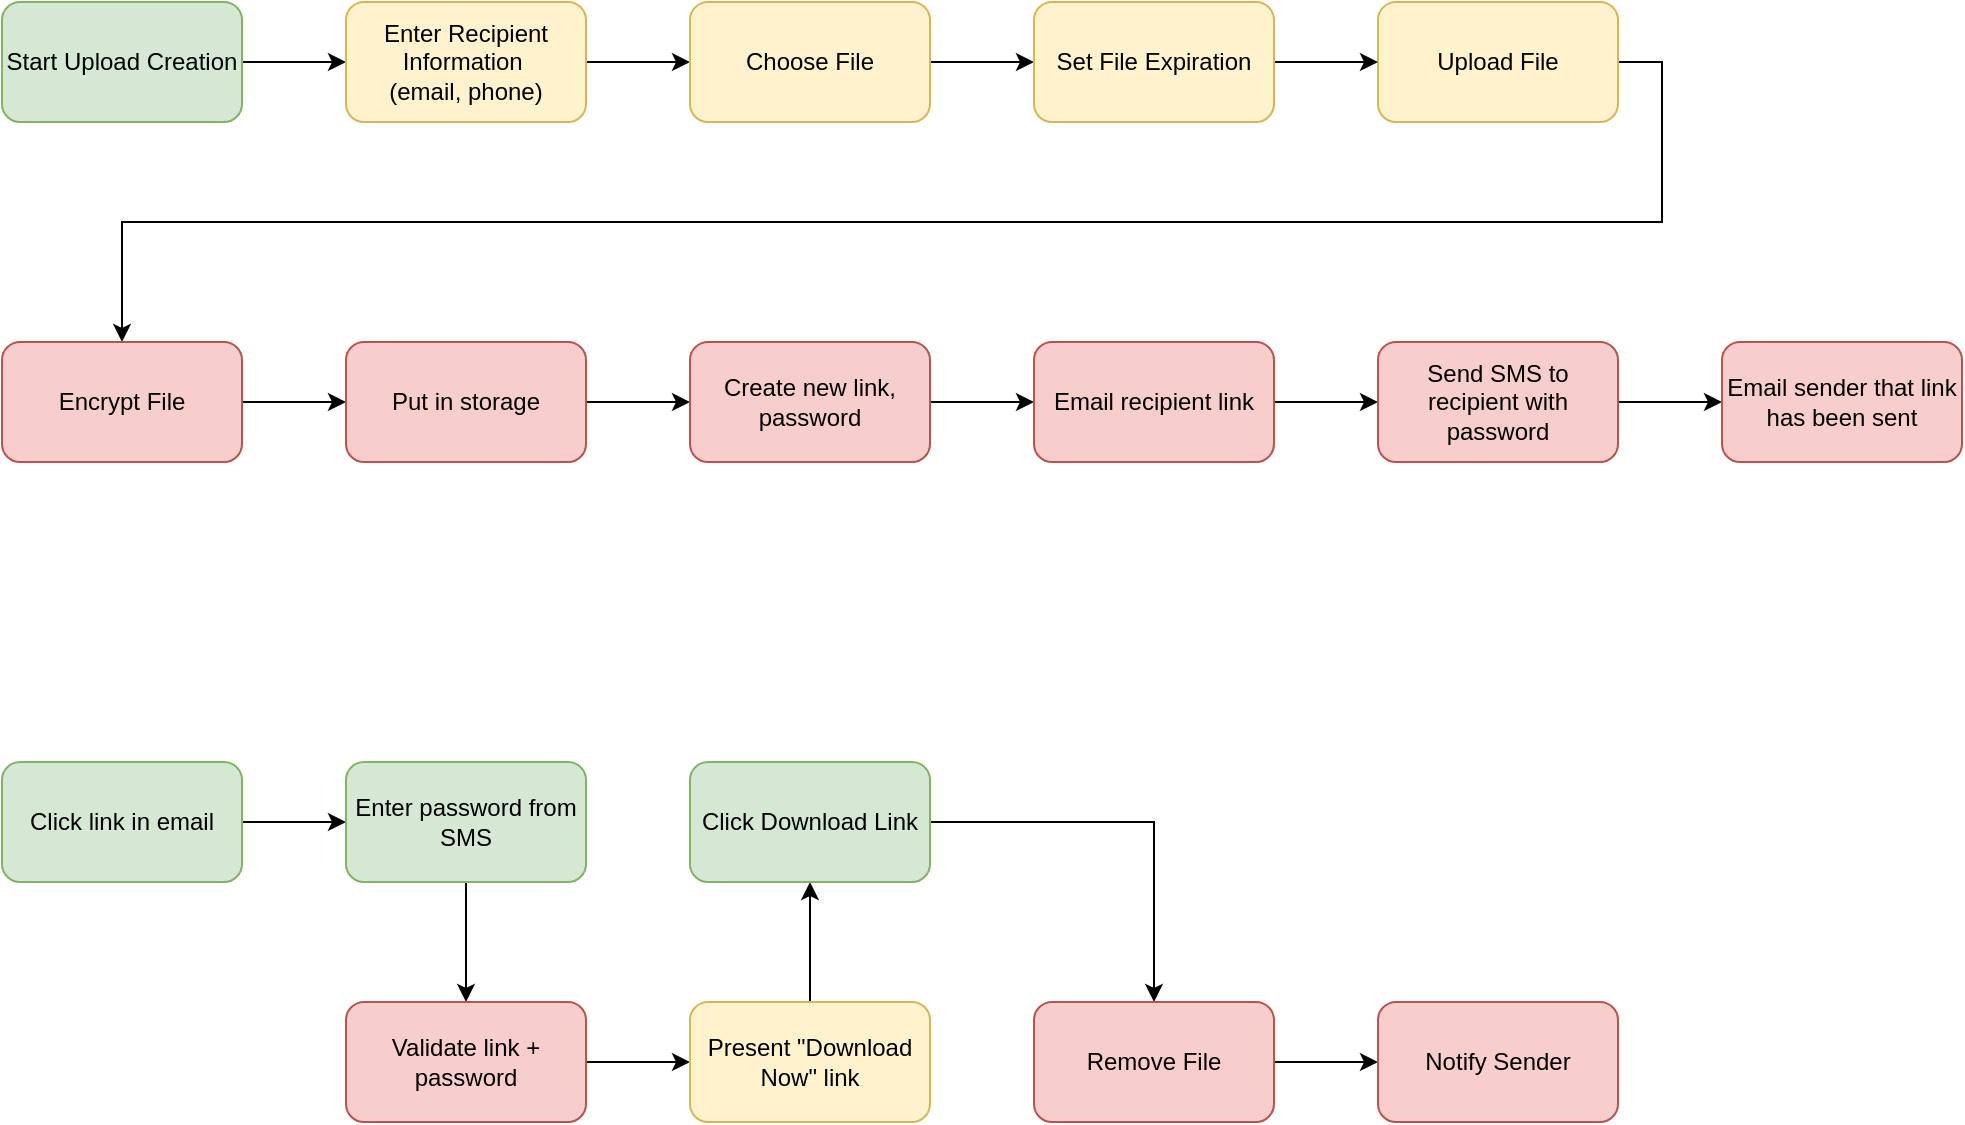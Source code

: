 <mxfile version="12.4.2" type="device" pages="3"><diagram id="y_nThLkoCOsTEe-op6NH" name="Activity"><mxGraphModel dx="1086" dy="926" grid="1" gridSize="10" guides="1" tooltips="1" connect="1" arrows="1" fold="1" page="1" pageScale="1" pageWidth="1100" pageHeight="850" math="0" shadow="0"><root><mxCell id="0"/><mxCell id="1" parent="0"/><mxCell id="t8EEBsYk_1CUy5rUVq6O-14" value="" style="edgeStyle=orthogonalEdgeStyle;rounded=0;orthogonalLoop=1;jettySize=auto;html=1;" parent="1" source="t8EEBsYk_1CUy5rUVq6O-12" target="t8EEBsYk_1CUy5rUVq6O-13" edge="1"><mxGeometry relative="1" as="geometry"/></mxCell><mxCell id="t8EEBsYk_1CUy5rUVq6O-12" value="Start Upload Creation" style="rounded=1;whiteSpace=wrap;html=1;fillColor=#d5e8d4;strokeColor=#82b366;" parent="1" vertex="1"><mxGeometry x="20" y="40" width="120" height="60" as="geometry"/></mxCell><mxCell id="t8EEBsYk_1CUy5rUVq6O-16" value="" style="edgeStyle=orthogonalEdgeStyle;rounded=0;orthogonalLoop=1;jettySize=auto;html=1;" parent="1" source="t8EEBsYk_1CUy5rUVq6O-13" target="t8EEBsYk_1CUy5rUVq6O-15" edge="1"><mxGeometry relative="1" as="geometry"/></mxCell><mxCell id="t8EEBsYk_1CUy5rUVq6O-13" value="Enter Recipient Information&amp;nbsp;&lt;br&gt;(email, phone)" style="rounded=1;whiteSpace=wrap;html=1;fillColor=#fff2cc;strokeColor=#d6b656;" parent="1" vertex="1"><mxGeometry x="192" y="40" width="120" height="60" as="geometry"/></mxCell><mxCell id="t8EEBsYk_1CUy5rUVq6O-55" style="edgeStyle=orthogonalEdgeStyle;rounded=0;orthogonalLoop=1;jettySize=auto;html=1;entryX=0;entryY=0.5;entryDx=0;entryDy=0;" parent="1" source="t8EEBsYk_1CUy5rUVq6O-15" target="t8EEBsYk_1CUy5rUVq6O-54" edge="1"><mxGeometry relative="1" as="geometry"/></mxCell><mxCell id="t8EEBsYk_1CUy5rUVq6O-15" value="Choose File" style="rounded=1;whiteSpace=wrap;html=1;fillColor=#fff2cc;strokeColor=#d6b656;" parent="1" vertex="1"><mxGeometry x="364" y="40" width="120" height="60" as="geometry"/></mxCell><mxCell id="t8EEBsYk_1CUy5rUVq6O-20" value="" style="edgeStyle=orthogonalEdgeStyle;rounded=0;orthogonalLoop=1;jettySize=auto;html=1;entryX=0.5;entryY=0;entryDx=0;entryDy=0;exitX=1;exitY=0.5;exitDx=0;exitDy=0;" parent="1" source="t8EEBsYk_1CUy5rUVq6O-17" target="t8EEBsYk_1CUy5rUVq6O-19" edge="1"><mxGeometry relative="1" as="geometry"><mxPoint x="80" y="190" as="targetPoint"/><Array as="points"><mxPoint x="850" y="70"/><mxPoint x="850" y="150"/><mxPoint x="80" y="150"/></Array></mxGeometry></mxCell><mxCell id="t8EEBsYk_1CUy5rUVq6O-17" value="Upload File" style="rounded=1;whiteSpace=wrap;html=1;fillColor=#fff2cc;strokeColor=#d6b656;" parent="1" vertex="1"><mxGeometry x="708" y="40" width="120" height="60" as="geometry"/></mxCell><mxCell id="t8EEBsYk_1CUy5rUVq6O-22" value="" style="edgeStyle=orthogonalEdgeStyle;rounded=0;orthogonalLoop=1;jettySize=auto;html=1;" parent="1" source="t8EEBsYk_1CUy5rUVq6O-19" target="t8EEBsYk_1CUy5rUVq6O-21" edge="1"><mxGeometry relative="1" as="geometry"/></mxCell><mxCell id="t8EEBsYk_1CUy5rUVq6O-19" value="Encrypt File" style="rounded=1;whiteSpace=wrap;html=1;fillColor=#f8cecc;strokeColor=#b85450;" parent="1" vertex="1"><mxGeometry x="20" y="210" width="120" height="60" as="geometry"/></mxCell><mxCell id="t8EEBsYk_1CUy5rUVq6O-24" value="" style="edgeStyle=orthogonalEdgeStyle;rounded=0;orthogonalLoop=1;jettySize=auto;html=1;" parent="1" source="t8EEBsYk_1CUy5rUVq6O-21" target="t8EEBsYk_1CUy5rUVq6O-23" edge="1"><mxGeometry relative="1" as="geometry"/></mxCell><mxCell id="t8EEBsYk_1CUy5rUVq6O-21" value="Put in storage" style="rounded=1;whiteSpace=wrap;html=1;fillColor=#f8cecc;strokeColor=#b85450;" parent="1" vertex="1"><mxGeometry x="192" y="210" width="120" height="60" as="geometry"/></mxCell><mxCell id="t8EEBsYk_1CUy5rUVq6O-26" value="" style="edgeStyle=orthogonalEdgeStyle;rounded=0;orthogonalLoop=1;jettySize=auto;html=1;" parent="1" source="t8EEBsYk_1CUy5rUVq6O-23" target="t8EEBsYk_1CUy5rUVq6O-25" edge="1"><mxGeometry relative="1" as="geometry"/></mxCell><mxCell id="t8EEBsYk_1CUy5rUVq6O-23" value="Create new link, password" style="rounded=1;whiteSpace=wrap;html=1;fillColor=#f8cecc;strokeColor=#b85450;" parent="1" vertex="1"><mxGeometry x="364" y="210" width="120" height="60" as="geometry"/></mxCell><mxCell id="t8EEBsYk_1CUy5rUVq6O-28" value="" style="edgeStyle=orthogonalEdgeStyle;rounded=0;orthogonalLoop=1;jettySize=auto;html=1;" parent="1" source="t8EEBsYk_1CUy5rUVq6O-25" target="t8EEBsYk_1CUy5rUVq6O-27" edge="1"><mxGeometry relative="1" as="geometry"/></mxCell><mxCell id="t8EEBsYk_1CUy5rUVq6O-25" value="Email recipient link" style="rounded=1;whiteSpace=wrap;html=1;fillColor=#f8cecc;strokeColor=#b85450;" parent="1" vertex="1"><mxGeometry x="536" y="210" width="120" height="60" as="geometry"/></mxCell><mxCell id="t8EEBsYk_1CUy5rUVq6O-30" value="" style="edgeStyle=orthogonalEdgeStyle;rounded=0;orthogonalLoop=1;jettySize=auto;html=1;" parent="1" source="t8EEBsYk_1CUy5rUVq6O-27" target="t8EEBsYk_1CUy5rUVq6O-29" edge="1"><mxGeometry relative="1" as="geometry"/></mxCell><mxCell id="t8EEBsYk_1CUy5rUVq6O-27" value="Send SMS to recipient with password" style="rounded=1;whiteSpace=wrap;html=1;fillColor=#f8cecc;strokeColor=#b85450;" parent="1" vertex="1"><mxGeometry x="708" y="210" width="120" height="60" as="geometry"/></mxCell><mxCell id="t8EEBsYk_1CUy5rUVq6O-29" value="Email sender that link has been sent" style="rounded=1;whiteSpace=wrap;html=1;fillColor=#f8cecc;strokeColor=#b85450;" parent="1" vertex="1"><mxGeometry x="880" y="210" width="120" height="60" as="geometry"/></mxCell><mxCell id="t8EEBsYk_1CUy5rUVq6O-33" value="" style="edgeStyle=orthogonalEdgeStyle;rounded=0;orthogonalLoop=1;jettySize=auto;html=1;" parent="1" source="t8EEBsYk_1CUy5rUVq6O-31" target="t8EEBsYk_1CUy5rUVq6O-32" edge="1"><mxGeometry relative="1" as="geometry"/></mxCell><mxCell id="t8EEBsYk_1CUy5rUVq6O-31" value="Click link in email" style="rounded=1;whiteSpace=wrap;html=1;fillColor=#d5e8d4;strokeColor=#82b366;" parent="1" vertex="1"><mxGeometry x="20" y="420" width="120" height="60" as="geometry"/></mxCell><mxCell id="t8EEBsYk_1CUy5rUVq6O-43" style="edgeStyle=orthogonalEdgeStyle;rounded=0;orthogonalLoop=1;jettySize=auto;html=1;entryX=0.5;entryY=0;entryDx=0;entryDy=0;" parent="1" source="t8EEBsYk_1CUy5rUVq6O-32" target="t8EEBsYk_1CUy5rUVq6O-37" edge="1"><mxGeometry relative="1" as="geometry"/></mxCell><mxCell id="t8EEBsYk_1CUy5rUVq6O-32" value="Enter password from SMS" style="rounded=1;whiteSpace=wrap;html=1;fillColor=#d5e8d4;strokeColor=#82b366;" parent="1" vertex="1"><mxGeometry x="192" y="420" width="120" height="60" as="geometry"/></mxCell><mxCell id="t8EEBsYk_1CUy5rUVq6O-45" value="" style="edgeStyle=orthogonalEdgeStyle;rounded=0;orthogonalLoop=1;jettySize=auto;html=1;" parent="1" source="t8EEBsYk_1CUy5rUVq6O-37" target="t8EEBsYk_1CUy5rUVq6O-44" edge="1"><mxGeometry relative="1" as="geometry"/></mxCell><mxCell id="t8EEBsYk_1CUy5rUVq6O-37" value="Validate link + password" style="rounded=1;whiteSpace=wrap;html=1;fillColor=#f8cecc;strokeColor=#b85450;" parent="1" vertex="1"><mxGeometry x="192" y="540" width="120" height="60" as="geometry"/></mxCell><mxCell id="t8EEBsYk_1CUy5rUVq6O-47" value="" style="edgeStyle=orthogonalEdgeStyle;rounded=0;orthogonalLoop=1;jettySize=auto;html=1;" parent="1" source="t8EEBsYk_1CUy5rUVq6O-44" target="t8EEBsYk_1CUy5rUVq6O-46" edge="1"><mxGeometry relative="1" as="geometry"/></mxCell><mxCell id="t8EEBsYk_1CUy5rUVq6O-44" value="Present &quot;Download Now&quot; link" style="rounded=1;whiteSpace=wrap;html=1;fillColor=#fff2cc;strokeColor=#d6b656;" parent="1" vertex="1"><mxGeometry x="364" y="540" width="120" height="60" as="geometry"/></mxCell><mxCell id="t8EEBsYk_1CUy5rUVq6O-49" value="" style="edgeStyle=orthogonalEdgeStyle;rounded=0;orthogonalLoop=1;jettySize=auto;html=1;" parent="1" source="t8EEBsYk_1CUy5rUVq6O-46" target="t8EEBsYk_1CUy5rUVq6O-48" edge="1"><mxGeometry relative="1" as="geometry"/></mxCell><mxCell id="t8EEBsYk_1CUy5rUVq6O-46" value="Click Download Link" style="rounded=1;whiteSpace=wrap;html=1;fillColor=#d5e8d4;strokeColor=#82b366;" parent="1" vertex="1"><mxGeometry x="364" y="420" width="120" height="60" as="geometry"/></mxCell><mxCell id="t8EEBsYk_1CUy5rUVq6O-51" value="" style="edgeStyle=orthogonalEdgeStyle;rounded=0;orthogonalLoop=1;jettySize=auto;html=1;" parent="1" source="t8EEBsYk_1CUy5rUVq6O-48" target="t8EEBsYk_1CUy5rUVq6O-50" edge="1"><mxGeometry relative="1" as="geometry"/></mxCell><mxCell id="t8EEBsYk_1CUy5rUVq6O-48" value="Remove File" style="rounded=1;whiteSpace=wrap;html=1;fillColor=#f8cecc;strokeColor=#b85450;" parent="1" vertex="1"><mxGeometry x="536" y="540" width="120" height="60" as="geometry"/></mxCell><mxCell id="t8EEBsYk_1CUy5rUVq6O-50" value="Notify Sender" style="rounded=1;whiteSpace=wrap;html=1;fillColor=#f8cecc;strokeColor=#b85450;" parent="1" vertex="1"><mxGeometry x="708" y="540" width="120" height="60" as="geometry"/></mxCell><mxCell id="t8EEBsYk_1CUy5rUVq6O-56" style="edgeStyle=orthogonalEdgeStyle;rounded=0;orthogonalLoop=1;jettySize=auto;html=1;exitX=1;exitY=0.5;exitDx=0;exitDy=0;entryX=0;entryY=0.5;entryDx=0;entryDy=0;" parent="1" source="t8EEBsYk_1CUy5rUVq6O-54" target="t8EEBsYk_1CUy5rUVq6O-17" edge="1"><mxGeometry relative="1" as="geometry"/></mxCell><mxCell id="t8EEBsYk_1CUy5rUVq6O-54" value="Set File Expiration" style="rounded=1;whiteSpace=wrap;html=1;fillColor=#fff2cc;strokeColor=#d6b656;" parent="1" vertex="1"><mxGeometry x="536" y="40" width="120" height="60" as="geometry"/></mxCell></root></mxGraphModel></diagram><diagram id="oG6oLSfLsvf1sfwZQZIB" name="Sequence"><mxGraphModel dx="1086" dy="926" grid="1" gridSize="10" guides="1" tooltips="1" connect="1" arrows="1" fold="1" page="1" pageScale="1" pageWidth="1100" pageHeight="850" math="0" shadow="0"><root><mxCell id="NoFLGDN9uL56Js7aPbS4-0"/><mxCell id="NoFLGDN9uL56Js7aPbS4-1" parent="NoFLGDN9uL56Js7aPbS4-0"/><mxCell id="NoFLGDN9uL56Js7aPbS4-2" value="Sender" style="shape=umlLifeline;participant=umlActor;perimeter=lifelinePerimeter;whiteSpace=wrap;html=1;container=1;collapsible=0;recursiveResize=0;verticalAlign=top;spacingTop=36;labelBackgroundColor=#ffffff;outlineConnect=0;" parent="NoFLGDN9uL56Js7aPbS4-1" vertex="1"><mxGeometry x="40" y="50" width="20" height="350" as="geometry"/></mxCell><mxCell id="NoFLGDN9uL56Js7aPbS4-4" value="Inteface: UI" style="shape=umlLifeline;perimeter=lifelinePerimeter;whiteSpace=wrap;html=1;container=1;collapsible=0;recursiveResize=0;outlineConnect=0;" parent="NoFLGDN9uL56Js7aPbS4-1" vertex="1"><mxGeometry x="130" y="50" width="100" height="750" as="geometry"/></mxCell><mxCell id="Ir8RaHFWnRpl4B1Ddpo3-0" value="" style="html=1;points=[];perimeter=orthogonalPerimeter;" parent="NoFLGDN9uL56Js7aPbS4-4" vertex="1"><mxGeometry x="45" y="70" width="10" height="270" as="geometry"/></mxCell><mxCell id="Ir8RaHFWnRpl4B1Ddpo3-5" value="Submit Package" style="html=1;verticalAlign=bottom;endArrow=block;" parent="NoFLGDN9uL56Js7aPbS4-4" edge="1"><mxGeometry width="80" relative="1" as="geometry"><mxPoint x="60" y="150" as="sourcePoint"/><mxPoint x="210" y="150" as="targetPoint"/></mxGeometry></mxCell><mxCell id="NoFLGDN9uL56Js7aPbS4-5" value="Manager: Upload" style="shape=umlLifeline;perimeter=lifelinePerimeter;whiteSpace=wrap;html=1;container=1;collapsible=0;recursiveResize=0;outlineConnect=0;" parent="NoFLGDN9uL56Js7aPbS4-1" vertex="1"><mxGeometry x="300" y="50" width="100" height="750" as="geometry"/></mxCell><mxCell id="Ir8RaHFWnRpl4B1Ddpo3-6" value="" style="html=1;points=[];perimeter=orthogonalPerimeter;" parent="NoFLGDN9uL56Js7aPbS4-5" vertex="1"><mxGeometry x="45" y="130" width="10" height="330" as="geometry"/></mxCell><mxCell id="Ir8RaHFWnRpl4B1Ddpo3-11" value="Create Pending Entry" style="html=1;verticalAlign=bottom;endArrow=block;" parent="NoFLGDN9uL56Js7aPbS4-5" edge="1"><mxGeometry width="80" relative="1" as="geometry"><mxPoint x="60" y="150" as="sourcePoint"/><mxPoint x="230" y="150" as="targetPoint"/></mxGeometry></mxCell><mxCell id="Ir8RaHFWnRpl4B1Ddpo3-1" value="Enter Upload Info" style="html=1;verticalAlign=bottom;endArrow=block;" parent="NoFLGDN9uL56Js7aPbS4-1" edge="1"><mxGeometry width="80" relative="1" as="geometry"><mxPoint x="50" y="143" as="sourcePoint"/><mxPoint x="170" y="143" as="targetPoint"/></mxGeometry></mxCell><mxCell id="Ir8RaHFWnRpl4B1Ddpo3-3" value="Select File" style="html=1;verticalAlign=bottom;endArrow=block;" parent="NoFLGDN9uL56Js7aPbS4-1" edge="1"><mxGeometry width="80" relative="1" as="geometry"><mxPoint x="50" y="190" as="sourcePoint"/><mxPoint x="170" y="190" as="targetPoint"/></mxGeometry></mxCell><mxCell id="Ir8RaHFWnRpl4B1Ddpo3-9" value="Storage: Database" style="shape=umlLifeline;perimeter=lifelinePerimeter;whiteSpace=wrap;html=1;container=1;collapsible=0;recursiveResize=0;outlineConnect=0;" parent="NoFLGDN9uL56Js7aPbS4-1" vertex="1"><mxGeometry x="490" y="50" width="100" height="750" as="geometry"/></mxCell><mxCell id="Ir8RaHFWnRpl4B1Ddpo3-12" value="" style="html=1;points=[];perimeter=orthogonalPerimeter;" parent="Ir8RaHFWnRpl4B1Ddpo3-9" vertex="1"><mxGeometry x="45" y="141" width="10" height="20" as="geometry"/></mxCell><mxCell id="Ir8RaHFWnRpl4B1Ddpo3-17" value="" style="html=1;points=[];perimeter=orthogonalPerimeter;" parent="Ir8RaHFWnRpl4B1Ddpo3-9" vertex="1"><mxGeometry x="45" y="260" width="10" height="20" as="geometry"/></mxCell><mxCell id="Ir8RaHFWnRpl4B1Ddpo3-10" value="Storage: Blob" style="shape=umlLifeline;perimeter=lifelinePerimeter;whiteSpace=wrap;html=1;container=1;collapsible=0;recursiveResize=0;outlineConnect=0;" parent="NoFLGDN9uL56Js7aPbS4-1" vertex="1"><mxGeometry x="680" y="50" width="100" height="750" as="geometry"/></mxCell><mxCell id="Ir8RaHFWnRpl4B1Ddpo3-15" value="" style="html=1;points=[];perimeter=orthogonalPerimeter;" parent="Ir8RaHFWnRpl4B1Ddpo3-10" vertex="1"><mxGeometry x="45" y="180" width="10" height="50" as="geometry"/></mxCell><mxCell id="Ir8RaHFWnRpl4B1Ddpo3-14" value="Publish File to Blob Storage" style="html=1;verticalAlign=bottom;endArrow=block;" parent="NoFLGDN9uL56Js7aPbS4-1" edge="1"><mxGeometry width="80" relative="1" as="geometry"><mxPoint x="360" y="246" as="sourcePoint"/><mxPoint x="720" y="246" as="targetPoint"/></mxGeometry></mxCell><mxCell id="Ir8RaHFWnRpl4B1Ddpo3-16" value="Upload Completed" style="html=1;verticalAlign=bottom;endArrow=open;dashed=1;endSize=8;" parent="NoFLGDN9uL56Js7aPbS4-1" edge="1"><mxGeometry relative="1" as="geometry"><mxPoint x="720" y="270" as="sourcePoint"/><mxPoint x="360" y="270" as="targetPoint"/></mxGeometry></mxCell><mxCell id="Ir8RaHFWnRpl4B1Ddpo3-18" value="Mark Entry Uploaded" style="html=1;verticalAlign=bottom;endArrow=block;" parent="NoFLGDN9uL56Js7aPbS4-1" edge="1"><mxGeometry width="80" relative="1" as="geometry"><mxPoint x="360" y="320" as="sourcePoint"/><mxPoint x="530" y="320" as="targetPoint"/></mxGeometry></mxCell><mxCell id="Ir8RaHFWnRpl4B1Ddpo3-19" value="Give URL" style="html=1;verticalAlign=bottom;endArrow=open;dashed=1;endSize=8;" parent="NoFLGDN9uL56Js7aPbS4-1" edge="1"><mxGeometry relative="1" as="geometry"><mxPoint x="340" y="350" as="sourcePoint"/><mxPoint x="190" y="350" as="targetPoint"/></mxGeometry></mxCell><mxCell id="JpEYEZXUUz3-W0m2vqcQ-0" value="Give URL" style="html=1;verticalAlign=bottom;endArrow=open;dashed=1;endSize=8;" parent="NoFLGDN9uL56Js7aPbS4-1" edge="1"><mxGeometry relative="1" as="geometry"><mxPoint x="170" y="384.5" as="sourcePoint"/><mxPoint x="60" y="384.5" as="targetPoint"/></mxGeometry></mxCell><mxCell id="0vApL1OwTcPsYeEvc1aa-0" value="Expiry Queue" style="shape=umlLifeline;perimeter=lifelinePerimeter;whiteSpace=wrap;html=1;container=1;collapsible=0;recursiveResize=0;outlineConnect=0;" vertex="1" parent="NoFLGDN9uL56Js7aPbS4-1"><mxGeometry x="860" y="50" width="100" height="750" as="geometry"/></mxCell><mxCell id="0vApL1OwTcPsYeEvc1aa-1" value="" style="html=1;points=[];perimeter=orthogonalPerimeter;" vertex="1" parent="0vApL1OwTcPsYeEvc1aa-0"><mxGeometry x="45" y="280" width="10" height="90" as="geometry"/></mxCell><mxCell id="0vApL1OwTcPsYeEvc1aa-2" value="Enque timed delete message" style="html=1;verticalAlign=bottom;endArrow=block;" edge="1" parent="NoFLGDN9uL56Js7aPbS4-1"><mxGeometry width="80" relative="1" as="geometry"><mxPoint x="360" y="340" as="sourcePoint"/><mxPoint x="900" y="340" as="targetPoint"/></mxGeometry></mxCell><mxCell id="0vApL1OwTcPsYeEvc1aa-3" value="Expiry Message" style="html=1;verticalAlign=bottom;endArrow=block;" edge="1" parent="NoFLGDN9uL56Js7aPbS4-1"><mxGeometry width="80" relative="1" as="geometry"><mxPoint x="900" y="410" as="sourcePoint"/><mxPoint x="360" y="410" as="targetPoint"/></mxGeometry></mxCell><mxCell id="0vApL1OwTcPsYeEvc1aa-4" value="" style="html=1;points=[];perimeter=orthogonalPerimeter;" vertex="1" parent="NoFLGDN9uL56Js7aPbS4-1"><mxGeometry x="727" y="450" width="10" height="50" as="geometry"/></mxCell><mxCell id="0vApL1OwTcPsYeEvc1aa-5" value="Delete completed" style="html=1;verticalAlign=bottom;endArrow=open;dashed=1;endSize=8;" edge="1" parent="NoFLGDN9uL56Js7aPbS4-1"><mxGeometry relative="1" as="geometry"><mxPoint x="722" y="490" as="sourcePoint"/><mxPoint x="362" y="490" as="targetPoint"/></mxGeometry></mxCell><mxCell id="0vApL1OwTcPsYeEvc1aa-6" value="Delete blob from storage" style="html=1;verticalAlign=bottom;endArrow=block;" edge="1" parent="NoFLGDN9uL56Js7aPbS4-1"><mxGeometry width="80" relative="1" as="geometry"><mxPoint x="362" y="466" as="sourcePoint"/><mxPoint x="722" y="466" as="targetPoint"/></mxGeometry></mxCell></root></mxGraphModel></diagram><diagram id="aA21UN3416Vv_8PAhdZb" name="Schema"><mxGraphModel dx="1086" dy="926" grid="1" gridSize="10" guides="1" tooltips="1" connect="1" arrows="1" fold="1" page="1" pageScale="1" pageWidth="1100" pageHeight="850" math="0" shadow="0"><root><mxCell id="eCGJT3PZBnJ-soYK2wnB-0"/><mxCell id="eCGJT3PZBnJ-soYK2wnB-1" parent="eCGJT3PZBnJ-soYK2wnB-0"/><mxCell id="eCGJT3PZBnJ-soYK2wnB-19" value="UploadMeta" style="swimlane;fontStyle=0;childLayout=stackLayout;horizontal=1;startSize=26;fillColor=#e0e0e0;horizontalStack=0;resizeParent=1;resizeParentMax=0;resizeLast=0;collapsible=1;marginBottom=0;swimlaneFillColor=#ffffff;align=center;fontSize=14;" parent="eCGJT3PZBnJ-soYK2wnB-1" vertex="1"><mxGeometry x="130" y="110" width="200" height="270" as="geometry"/></mxCell><mxCell id="eCGJT3PZBnJ-soYK2wnB-22" value="PartitionKey (sender-email)" style="shape=partialRectangle;top=0;left=0;right=0;bottom=0;align=left;verticalAlign=top;fillColor=none;spacingLeft=34;spacingRight=4;overflow=hidden;rotatable=0;points=[[0,0.5],[1,0.5]];portConstraint=eastwest;dropTarget=0;fontSize=12;" parent="eCGJT3PZBnJ-soYK2wnB-19" vertex="1"><mxGeometry y="26" width="200" height="26" as="geometry"/></mxCell><mxCell id="eCGJT3PZBnJ-soYK2wnB-23" value="" style="shape=partialRectangle;top=0;left=0;bottom=0;fillColor=none;align=left;verticalAlign=top;spacingLeft=4;spacingRight=4;overflow=hidden;rotatable=0;points=[];portConstraint=eastwest;part=1;fontSize=12;" parent="eCGJT3PZBnJ-soYK2wnB-22" vertex="1" connectable="0"><mxGeometry width="30" height="26" as="geometry"/></mxCell><mxCell id="eCGJT3PZBnJ-soYK2wnB-24" value="RowKey (guid)" style="shape=partialRectangle;top=0;left=0;right=0;bottom=0;align=left;verticalAlign=top;fillColor=none;spacingLeft=34;spacingRight=4;overflow=hidden;rotatable=0;points=[[0,0.5],[1,0.5]];portConstraint=eastwest;dropTarget=0;fontSize=12;" parent="eCGJT3PZBnJ-soYK2wnB-19" vertex="1"><mxGeometry y="52" width="200" height="26" as="geometry"/></mxCell><mxCell id="eCGJT3PZBnJ-soYK2wnB-25" value="" style="shape=partialRectangle;top=0;left=0;bottom=0;fillColor=none;align=left;verticalAlign=top;spacingLeft=4;spacingRight=4;overflow=hidden;rotatable=0;points=[];portConstraint=eastwest;part=1;fontSize=12;" parent="eCGJT3PZBnJ-soYK2wnB-24" vertex="1" connectable="0"><mxGeometry width="30" height="26" as="geometry"/></mxCell><mxCell id="eCGJT3PZBnJ-soYK2wnB-26" value="FileName" style="shape=partialRectangle;top=0;left=0;right=0;bottom=0;align=left;verticalAlign=top;fillColor=none;spacingLeft=34;spacingRight=4;overflow=hidden;rotatable=0;points=[[0,0.5],[1,0.5]];portConstraint=eastwest;dropTarget=0;fontSize=12;" parent="eCGJT3PZBnJ-soYK2wnB-19" vertex="1"><mxGeometry y="78" width="200" height="26" as="geometry"/></mxCell><mxCell id="eCGJT3PZBnJ-soYK2wnB-27" value="" style="shape=partialRectangle;top=0;left=0;bottom=0;fillColor=none;align=left;verticalAlign=top;spacingLeft=4;spacingRight=4;overflow=hidden;rotatable=0;points=[];portConstraint=eastwest;part=1;fontSize=12;" parent="eCGJT3PZBnJ-soYK2wnB-26" vertex="1" connectable="0"><mxGeometry width="30" height="26" as="geometry"/></mxCell><mxCell id="eCGJT3PZBnJ-soYK2wnB-30" value="BlobLink" style="shape=partialRectangle;top=0;left=0;right=0;bottom=0;align=left;verticalAlign=top;fillColor=none;spacingLeft=34;spacingRight=4;overflow=hidden;rotatable=0;points=[[0,0.5],[1,0.5]];portConstraint=eastwest;dropTarget=0;fontSize=12;" parent="eCGJT3PZBnJ-soYK2wnB-19" vertex="1"><mxGeometry y="104" width="200" height="26" as="geometry"/></mxCell><mxCell id="eCGJT3PZBnJ-soYK2wnB-31" value="" style="shape=partialRectangle;top=0;left=0;bottom=0;fillColor=none;align=left;verticalAlign=top;spacingLeft=4;spacingRight=4;overflow=hidden;rotatable=0;points=[];portConstraint=eastwest;part=1;fontSize=12;" parent="eCGJT3PZBnJ-soYK2wnB-30" vertex="1" connectable="0"><mxGeometry width="30" height="26" as="geometry"/></mxCell><mxCell id="eCGJT3PZBnJ-soYK2wnB-32" value="Expiry" style="shape=partialRectangle;top=0;left=0;right=0;bottom=0;align=left;verticalAlign=top;fillColor=none;spacingLeft=34;spacingRight=4;overflow=hidden;rotatable=0;points=[[0,0.5],[1,0.5]];portConstraint=eastwest;dropTarget=0;fontSize=12;" parent="eCGJT3PZBnJ-soYK2wnB-19" vertex="1"><mxGeometry y="130" width="200" height="26" as="geometry"/></mxCell><mxCell id="eCGJT3PZBnJ-soYK2wnB-33" value="" style="shape=partialRectangle;top=0;left=0;bottom=0;fillColor=none;align=left;verticalAlign=top;spacingLeft=4;spacingRight=4;overflow=hidden;rotatable=0;points=[];portConstraint=eastwest;part=1;fontSize=12;" parent="eCGJT3PZBnJ-soYK2wnB-32" vertex="1" connectable="0"><mxGeometry width="30" height="26" as="geometry"/></mxCell><mxCell id="eCGJT3PZBnJ-soYK2wnB-34" value="RemainingDownloads" style="shape=partialRectangle;top=0;left=0;right=0;bottom=0;align=left;verticalAlign=top;fillColor=none;spacingLeft=34;spacingRight=4;overflow=hidden;rotatable=0;points=[[0,0.5],[1,0.5]];portConstraint=eastwest;dropTarget=0;fontSize=12;" parent="eCGJT3PZBnJ-soYK2wnB-19" vertex="1"><mxGeometry y="156" width="200" height="26" as="geometry"/></mxCell><mxCell id="eCGJT3PZBnJ-soYK2wnB-35" value="" style="shape=partialRectangle;top=0;left=0;bottom=0;fillColor=none;align=left;verticalAlign=top;spacingLeft=4;spacingRight=4;overflow=hidden;rotatable=0;points=[];portConstraint=eastwest;part=1;fontSize=12;" parent="eCGJT3PZBnJ-soYK2wnB-34" vertex="1" connectable="0"><mxGeometry width="30" height="26" as="geometry"/></mxCell><mxCell id="eCGJT3PZBnJ-soYK2wnB-40" value="Password" style="shape=partialRectangle;top=0;left=0;right=0;bottom=0;align=left;verticalAlign=top;fillColor=none;spacingLeft=34;spacingRight=4;overflow=hidden;rotatable=0;points=[[0,0.5],[1,0.5]];portConstraint=eastwest;dropTarget=0;fontSize=12;" parent="eCGJT3PZBnJ-soYK2wnB-19" vertex="1"><mxGeometry y="182" width="200" height="26" as="geometry"/></mxCell><mxCell id="eCGJT3PZBnJ-soYK2wnB-41" value="" style="shape=partialRectangle;top=0;left=0;bottom=0;fillColor=none;align=left;verticalAlign=top;spacingLeft=4;spacingRight=4;overflow=hidden;rotatable=0;points=[];portConstraint=eastwest;part=1;fontSize=12;" parent="eCGJT3PZBnJ-soYK2wnB-40" vertex="1" connectable="0"><mxGeometry width="30" height="26" as="geometry"/></mxCell><mxCell id="eCGJT3PZBnJ-soYK2wnB-42" value="Salt" style="shape=partialRectangle;top=0;left=0;right=0;bottom=0;align=left;verticalAlign=top;fillColor=none;spacingLeft=34;spacingRight=4;overflow=hidden;rotatable=0;points=[[0,0.5],[1,0.5]];portConstraint=eastwest;dropTarget=0;fontSize=12;" parent="eCGJT3PZBnJ-soYK2wnB-19" vertex="1"><mxGeometry y="208" width="200" height="26" as="geometry"/></mxCell><mxCell id="eCGJT3PZBnJ-soYK2wnB-43" value="" style="shape=partialRectangle;top=0;left=0;bottom=0;fillColor=none;align=left;verticalAlign=top;spacingLeft=4;spacingRight=4;overflow=hidden;rotatable=0;points=[];portConstraint=eastwest;part=1;fontSize=12;" parent="eCGJT3PZBnJ-soYK2wnB-42" vertex="1" connectable="0"><mxGeometry width="30" height="26" as="geometry"/></mxCell><mxCell id="eCGJT3PZBnJ-soYK2wnB-38" value="Status" style="shape=partialRectangle;top=0;left=0;right=0;bottom=0;align=left;verticalAlign=top;fillColor=none;spacingLeft=34;spacingRight=4;overflow=hidden;rotatable=0;points=[[0,0.5],[1,0.5]];portConstraint=eastwest;dropTarget=0;fontSize=12;" parent="eCGJT3PZBnJ-soYK2wnB-19" vertex="1"><mxGeometry y="234" width="200" height="26" as="geometry"/></mxCell><mxCell id="eCGJT3PZBnJ-soYK2wnB-39" value="" style="shape=partialRectangle;top=0;left=0;bottom=0;fillColor=none;align=left;verticalAlign=top;spacingLeft=4;spacingRight=4;overflow=hidden;rotatable=0;points=[];portConstraint=eastwest;part=1;fontSize=12;" parent="eCGJT3PZBnJ-soYK2wnB-38" vertex="1" connectable="0"><mxGeometry width="30" height="26" as="geometry"/></mxCell><mxCell id="eCGJT3PZBnJ-soYK2wnB-28" value="" style="shape=partialRectangle;top=0;left=0;right=0;bottom=0;align=left;verticalAlign=top;fillColor=none;spacingLeft=34;spacingRight=4;overflow=hidden;rotatable=0;points=[[0,0.5],[1,0.5]];portConstraint=eastwest;dropTarget=0;fontSize=12;" parent="eCGJT3PZBnJ-soYK2wnB-19" vertex="1"><mxGeometry y="260" width="200" height="10" as="geometry"/></mxCell><mxCell id="eCGJT3PZBnJ-soYK2wnB-29" value="" style="shape=partialRectangle;top=0;left=0;bottom=0;fillColor=none;align=left;verticalAlign=top;spacingLeft=4;spacingRight=4;overflow=hidden;rotatable=0;points=[];portConstraint=eastwest;part=1;fontSize=12;" parent="eCGJT3PZBnJ-soYK2wnB-28" vertex="1" connectable="0"><mxGeometry width="30" height="10" as="geometry"/></mxCell><mxCell id="eCGJT3PZBnJ-soYK2wnB-44" value="Users" style="swimlane;fontStyle=0;childLayout=stackLayout;horizontal=1;startSize=26;fillColor=#e0e0e0;horizontalStack=0;resizeParent=1;resizeParentMax=0;resizeLast=0;collapsible=1;marginBottom=0;swimlaneFillColor=#ffffff;align=center;fontSize=14;" parent="eCGJT3PZBnJ-soYK2wnB-1" vertex="1"><mxGeometry x="360" y="110" width="160" height="166" as="geometry"/></mxCell><mxCell id="eCGJT3PZBnJ-soYK2wnB-47" value="PartitionKey (&quot;users&quot;)" style="shape=partialRectangle;top=0;left=0;right=0;bottom=0;align=left;verticalAlign=top;fillColor=none;spacingLeft=34;spacingRight=4;overflow=hidden;rotatable=0;points=[[0,0.5],[1,0.5]];portConstraint=eastwest;dropTarget=0;fontSize=12;" parent="eCGJT3PZBnJ-soYK2wnB-44" vertex="1"><mxGeometry y="26" width="160" height="26" as="geometry"/></mxCell><mxCell id="eCGJT3PZBnJ-soYK2wnB-48" value="" style="shape=partialRectangle;top=0;left=0;bottom=0;fillColor=none;align=left;verticalAlign=top;spacingLeft=4;spacingRight=4;overflow=hidden;rotatable=0;points=[];portConstraint=eastwest;part=1;fontSize=12;" parent="eCGJT3PZBnJ-soYK2wnB-47" vertex="1" connectable="0"><mxGeometry width="30" height="26" as="geometry"/></mxCell><mxCell id="eCGJT3PZBnJ-soYK2wnB-49" value="RowKey (email)" style="shape=partialRectangle;top=0;left=0;right=0;bottom=0;align=left;verticalAlign=top;fillColor=none;spacingLeft=34;spacingRight=4;overflow=hidden;rotatable=0;points=[[0,0.5],[1,0.5]];portConstraint=eastwest;dropTarget=0;fontSize=12;" parent="eCGJT3PZBnJ-soYK2wnB-44" vertex="1"><mxGeometry y="52" width="160" height="26" as="geometry"/></mxCell><mxCell id="eCGJT3PZBnJ-soYK2wnB-50" value="" style="shape=partialRectangle;top=0;left=0;bottom=0;fillColor=none;align=left;verticalAlign=top;spacingLeft=4;spacingRight=4;overflow=hidden;rotatable=0;points=[];portConstraint=eastwest;part=1;fontSize=12;" parent="eCGJT3PZBnJ-soYK2wnB-49" vertex="1" connectable="0"><mxGeometry width="30" height="26" as="geometry"/></mxCell><mxCell id="eCGJT3PZBnJ-soYK2wnB-51" value="Password" style="shape=partialRectangle;top=0;left=0;right=0;bottom=0;align=left;verticalAlign=top;fillColor=none;spacingLeft=34;spacingRight=4;overflow=hidden;rotatable=0;points=[[0,0.5],[1,0.5]];portConstraint=eastwest;dropTarget=0;fontSize=12;" parent="eCGJT3PZBnJ-soYK2wnB-44" vertex="1"><mxGeometry y="78" width="160" height="26" as="geometry"/></mxCell><mxCell id="eCGJT3PZBnJ-soYK2wnB-52" value="" style="shape=partialRectangle;top=0;left=0;bottom=0;fillColor=none;align=left;verticalAlign=top;spacingLeft=4;spacingRight=4;overflow=hidden;rotatable=0;points=[];portConstraint=eastwest;part=1;fontSize=12;" parent="eCGJT3PZBnJ-soYK2wnB-51" vertex="1" connectable="0"><mxGeometry width="30" height="26" as="geometry"/></mxCell><mxCell id="eCGJT3PZBnJ-soYK2wnB-55" value="Salt" style="shape=partialRectangle;top=0;left=0;right=0;bottom=0;align=left;verticalAlign=top;fillColor=none;spacingLeft=34;spacingRight=4;overflow=hidden;rotatable=0;points=[[0,0.5],[1,0.5]];portConstraint=eastwest;dropTarget=0;fontSize=12;" parent="eCGJT3PZBnJ-soYK2wnB-44" vertex="1"><mxGeometry y="104" width="160" height="26" as="geometry"/></mxCell><mxCell id="eCGJT3PZBnJ-soYK2wnB-56" value="" style="shape=partialRectangle;top=0;left=0;bottom=0;fillColor=none;align=left;verticalAlign=top;spacingLeft=4;spacingRight=4;overflow=hidden;rotatable=0;points=[];portConstraint=eastwest;part=1;fontSize=12;" parent="eCGJT3PZBnJ-soYK2wnB-55" vertex="1" connectable="0"><mxGeometry width="30" height="26" as="geometry"/></mxCell><mxCell id="eCGJT3PZBnJ-soYK2wnB-57" value="Status" style="shape=partialRectangle;top=0;left=0;right=0;bottom=0;align=left;verticalAlign=top;fillColor=none;spacingLeft=34;spacingRight=4;overflow=hidden;rotatable=0;points=[[0,0.5],[1,0.5]];portConstraint=eastwest;dropTarget=0;fontSize=12;" parent="eCGJT3PZBnJ-soYK2wnB-44" vertex="1"><mxGeometry y="130" width="160" height="26" as="geometry"/></mxCell><mxCell id="eCGJT3PZBnJ-soYK2wnB-58" value="" style="shape=partialRectangle;top=0;left=0;bottom=0;fillColor=none;align=left;verticalAlign=top;spacingLeft=4;spacingRight=4;overflow=hidden;rotatable=0;points=[];portConstraint=eastwest;part=1;fontSize=12;" parent="eCGJT3PZBnJ-soYK2wnB-57" vertex="1" connectable="0"><mxGeometry width="30" height="26" as="geometry"/></mxCell><mxCell id="eCGJT3PZBnJ-soYK2wnB-53" value="" style="shape=partialRectangle;top=0;left=0;right=0;bottom=0;align=left;verticalAlign=top;fillColor=none;spacingLeft=34;spacingRight=4;overflow=hidden;rotatable=0;points=[[0,0.5],[1,0.5]];portConstraint=eastwest;dropTarget=0;fontSize=12;" parent="eCGJT3PZBnJ-soYK2wnB-44" vertex="1"><mxGeometry y="156" width="160" height="10" as="geometry"/></mxCell><mxCell id="eCGJT3PZBnJ-soYK2wnB-54" value="" style="shape=partialRectangle;top=0;left=0;bottom=0;fillColor=none;align=left;verticalAlign=top;spacingLeft=4;spacingRight=4;overflow=hidden;rotatable=0;points=[];portConstraint=eastwest;part=1;fontSize=12;" parent="eCGJT3PZBnJ-soYK2wnB-53" vertex="1" connectable="0"><mxGeometry width="30" height="10" as="geometry"/></mxCell></root></mxGraphModel></diagram></mxfile>